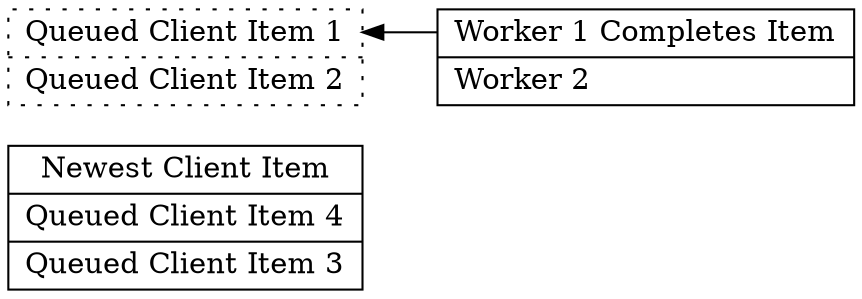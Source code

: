 digraph G {
   rankdir=LR
   node [shape=record];
   rankdir=LR
   q1 [label="Newest Client Item|Queued Client Item 4 |Queued Client Item 3",shape=record];
   q2 [label="<n>Queued Client Item 1|Queued Client Item 2",shape=record,style=dotted];
   w1 [label="<n>Worker 1 Completes Item\l|<n>Worker 2\l"];
   q2:n -> w1:n [dir=back];
}

